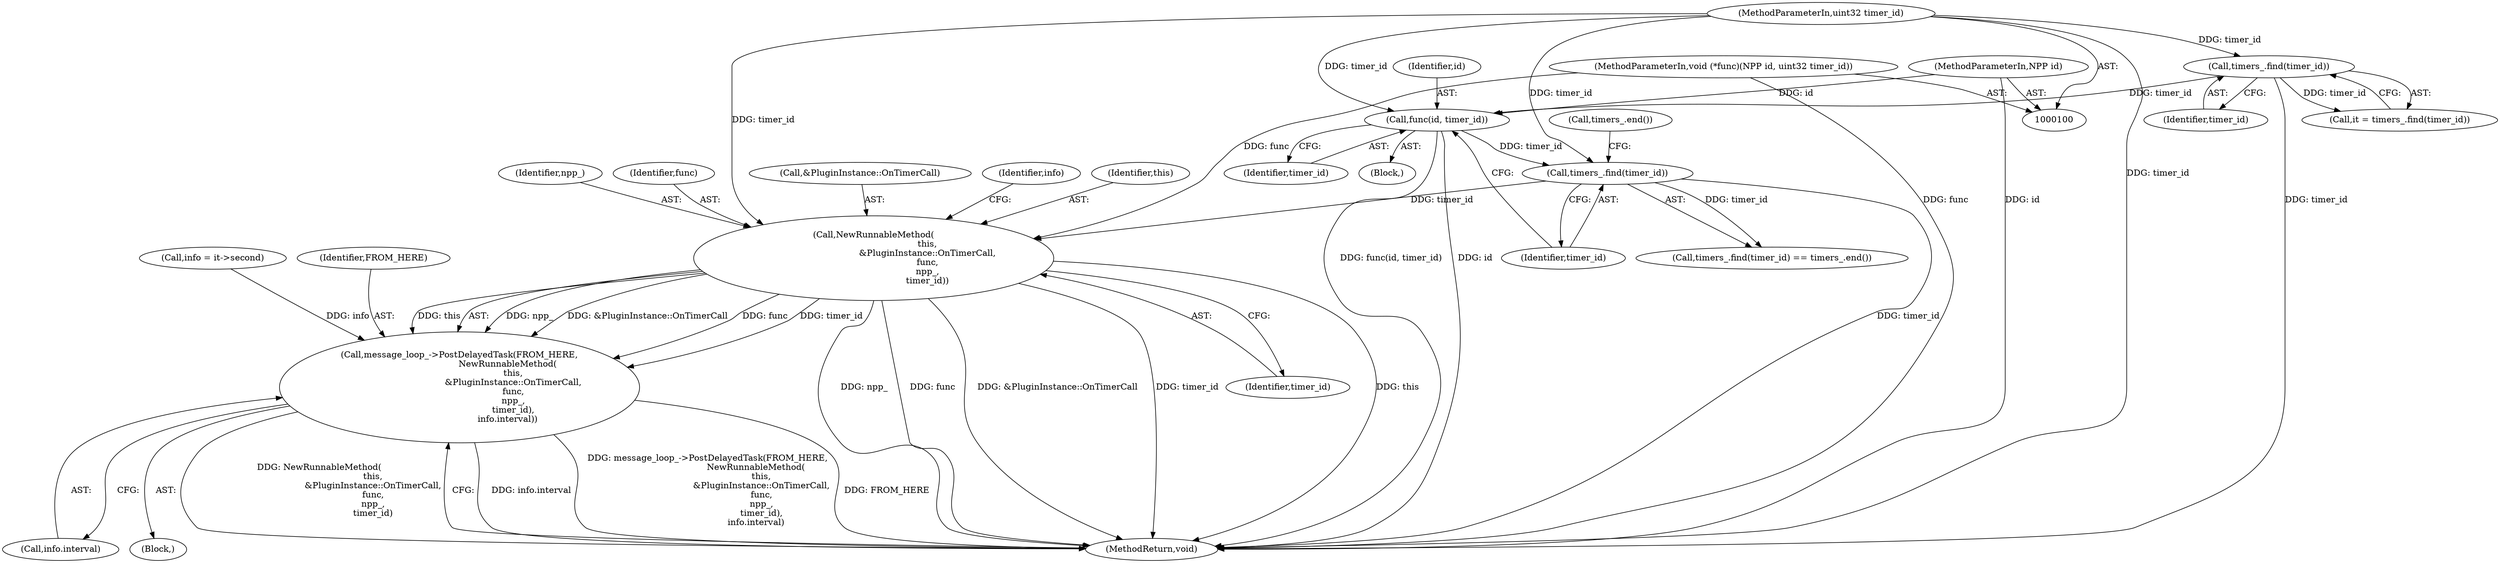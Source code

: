 digraph "1_Chrome_ea3d1d84be3d6f97bf50e76511c9e26af6895533_28@pointer" {
"1000137" [label="(Call,NewRunnableMethod(\n                                       this,\n                                       &PluginInstance::OnTimerCall,\n                                       func,\n                                       npp_,\n                                       timer_id))"];
"1000101" [label="(MethodParameterIn,void (*func)(NPP id, uint32 timer_id))"];
"1000126" [label="(Call,timers_.find(timer_id))"];
"1000121" [label="(Call,func(id, timer_id))"];
"1000102" [label="(MethodParameterIn,NPP id)"];
"1000108" [label="(Call,timers_.find(timer_id))"];
"1000103" [label="(MethodParameterIn,uint32 timer_id)"];
"1000135" [label="(Call,message_loop_->PostDelayedTask(FROM_HERE,\n                                   NewRunnableMethod(\n                                       this,\n                                       &PluginInstance::OnTimerCall,\n                                       func,\n                                       npp_,\n                                       timer_id),\n                                   info.interval))"];
"1000151" [label="(MethodReturn,void)"];
"1000108" [label="(Call,timers_.find(timer_id))"];
"1000116" [label="(Call,info = it->second)"];
"1000141" [label="(Identifier,func)"];
"1000121" [label="(Call,func(id, timer_id))"];
"1000139" [label="(Call,&PluginInstance::OnTimerCall)"];
"1000137" [label="(Call,NewRunnableMethod(\n                                       this,\n                                       &PluginInstance::OnTimerCall,\n                                       func,\n                                       npp_,\n                                       timer_id))"];
"1000127" [label="(Identifier,timer_id)"];
"1000103" [label="(MethodParameterIn,uint32 timer_id)"];
"1000144" [label="(Call,info.interval)"];
"1000102" [label="(MethodParameterIn,NPP id)"];
"1000126" [label="(Call,timers_.find(timer_id))"];
"1000128" [label="(Call,timers_.end())"];
"1000145" [label="(Identifier,info)"];
"1000125" [label="(Call,timers_.find(timer_id) == timers_.end())"];
"1000101" [label="(MethodParameterIn,void (*func)(NPP id, uint32 timer_id))"];
"1000138" [label="(Identifier,this)"];
"1000123" [label="(Identifier,timer_id)"];
"1000136" [label="(Identifier,FROM_HERE)"];
"1000106" [label="(Call,it = timers_.find(timer_id))"];
"1000142" [label="(Identifier,npp_)"];
"1000104" [label="(Block,)"];
"1000135" [label="(Call,message_loop_->PostDelayedTask(FROM_HERE,\n                                   NewRunnableMethod(\n                                       this,\n                                       &PluginInstance::OnTimerCall,\n                                       func,\n                                       npp_,\n                                       timer_id),\n                                   info.interval))"];
"1000122" [label="(Identifier,id)"];
"1000109" [label="(Identifier,timer_id)"];
"1000134" [label="(Block,)"];
"1000143" [label="(Identifier,timer_id)"];
"1000137" -> "1000135"  [label="AST: "];
"1000137" -> "1000143"  [label="CFG: "];
"1000138" -> "1000137"  [label="AST: "];
"1000139" -> "1000137"  [label="AST: "];
"1000141" -> "1000137"  [label="AST: "];
"1000142" -> "1000137"  [label="AST: "];
"1000143" -> "1000137"  [label="AST: "];
"1000145" -> "1000137"  [label="CFG: "];
"1000137" -> "1000151"  [label="DDG: npp_"];
"1000137" -> "1000151"  [label="DDG: func"];
"1000137" -> "1000151"  [label="DDG: &PluginInstance::OnTimerCall"];
"1000137" -> "1000151"  [label="DDG: timer_id"];
"1000137" -> "1000151"  [label="DDG: this"];
"1000137" -> "1000135"  [label="DDG: npp_"];
"1000137" -> "1000135"  [label="DDG: &PluginInstance::OnTimerCall"];
"1000137" -> "1000135"  [label="DDG: func"];
"1000137" -> "1000135"  [label="DDG: timer_id"];
"1000137" -> "1000135"  [label="DDG: this"];
"1000101" -> "1000137"  [label="DDG: func"];
"1000126" -> "1000137"  [label="DDG: timer_id"];
"1000103" -> "1000137"  [label="DDG: timer_id"];
"1000101" -> "1000100"  [label="AST: "];
"1000101" -> "1000151"  [label="DDG: func"];
"1000126" -> "1000125"  [label="AST: "];
"1000126" -> "1000127"  [label="CFG: "];
"1000127" -> "1000126"  [label="AST: "];
"1000128" -> "1000126"  [label="CFG: "];
"1000126" -> "1000151"  [label="DDG: timer_id"];
"1000126" -> "1000125"  [label="DDG: timer_id"];
"1000121" -> "1000126"  [label="DDG: timer_id"];
"1000103" -> "1000126"  [label="DDG: timer_id"];
"1000121" -> "1000104"  [label="AST: "];
"1000121" -> "1000123"  [label="CFG: "];
"1000122" -> "1000121"  [label="AST: "];
"1000123" -> "1000121"  [label="AST: "];
"1000127" -> "1000121"  [label="CFG: "];
"1000121" -> "1000151"  [label="DDG: func(id, timer_id)"];
"1000121" -> "1000151"  [label="DDG: id"];
"1000102" -> "1000121"  [label="DDG: id"];
"1000108" -> "1000121"  [label="DDG: timer_id"];
"1000103" -> "1000121"  [label="DDG: timer_id"];
"1000102" -> "1000100"  [label="AST: "];
"1000102" -> "1000151"  [label="DDG: id"];
"1000108" -> "1000106"  [label="AST: "];
"1000108" -> "1000109"  [label="CFG: "];
"1000109" -> "1000108"  [label="AST: "];
"1000106" -> "1000108"  [label="CFG: "];
"1000108" -> "1000151"  [label="DDG: timer_id"];
"1000108" -> "1000106"  [label="DDG: timer_id"];
"1000103" -> "1000108"  [label="DDG: timer_id"];
"1000103" -> "1000100"  [label="AST: "];
"1000103" -> "1000151"  [label="DDG: timer_id"];
"1000135" -> "1000134"  [label="AST: "];
"1000135" -> "1000144"  [label="CFG: "];
"1000136" -> "1000135"  [label="AST: "];
"1000144" -> "1000135"  [label="AST: "];
"1000151" -> "1000135"  [label="CFG: "];
"1000135" -> "1000151"  [label="DDG: info.interval"];
"1000135" -> "1000151"  [label="DDG: message_loop_->PostDelayedTask(FROM_HERE,\n                                   NewRunnableMethod(\n                                       this,\n                                       &PluginInstance::OnTimerCall,\n                                       func,\n                                       npp_,\n                                       timer_id),\n                                   info.interval)"];
"1000135" -> "1000151"  [label="DDG: FROM_HERE"];
"1000135" -> "1000151"  [label="DDG: NewRunnableMethod(\n                                       this,\n                                       &PluginInstance::OnTimerCall,\n                                       func,\n                                       npp_,\n                                       timer_id)"];
"1000116" -> "1000135"  [label="DDG: info"];
}

